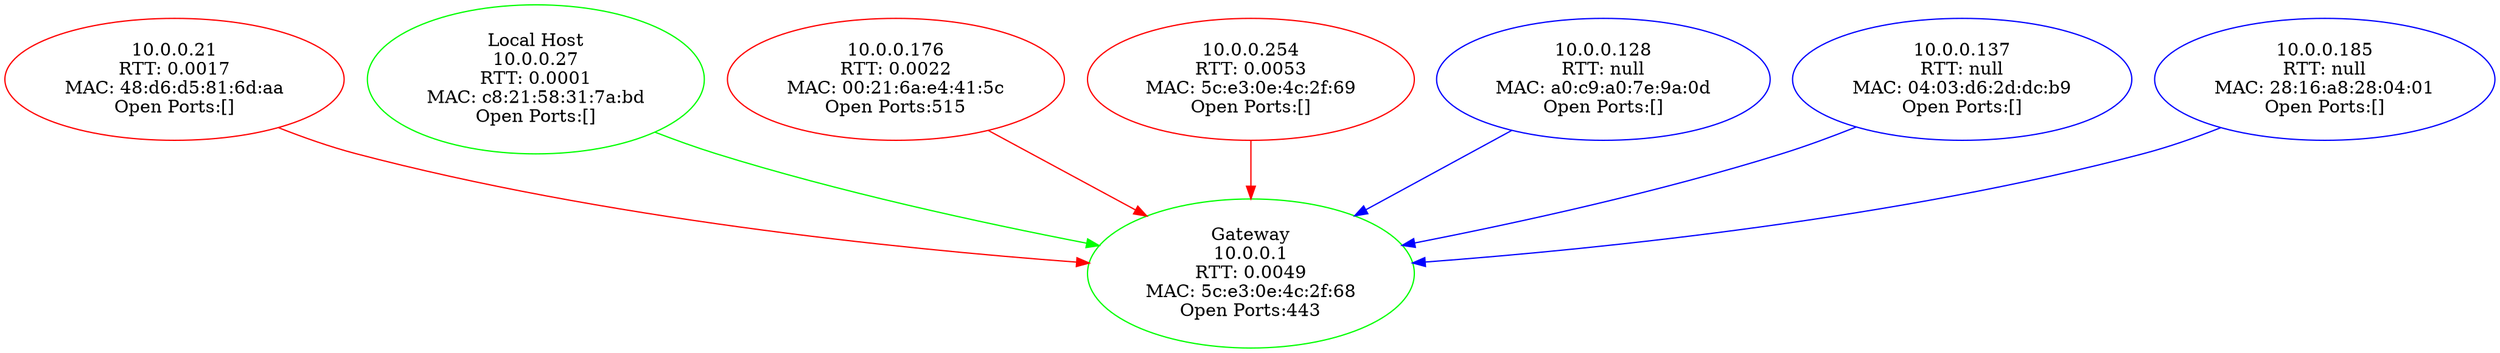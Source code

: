// LAN Visualization
digraph {
	node [color=green]
	"10.0.0.1" [label="Gateway
10.0.0.1
RTT: 0.0049
MAC: 5c:e3:0e:4c:2f:68
Open Ports:443"]
	node [color=red]
	edge [color=red]
	"10.0.0.21" [label="10.0.0.21
RTT: 0.0017
MAC: 48:d6:d5:81:6d:aa
Open Ports:[]"]
	"10.0.0.21" -> "10.0.0.1"
	node [color=red]
	edge [color=red]
	node [color=green]
	edge [color=green]
	"10.0.0.27" [label="Local Host
10.0.0.27
RTT: 0.0001
MAC: c8:21:58:31:7a:bd
Open Ports:[]"]
	"10.0.0.27" -> "10.0.0.1"
	node [color=red]
	edge [color=red]
	"10.0.0.176" [label="10.0.0.176
RTT: 0.0022
MAC: 00:21:6a:e4:41:5c
Open Ports:515"]
	"10.0.0.176" -> "10.0.0.1"
	node [color=red]
	edge [color=red]
	"10.0.0.254" [label="10.0.0.254
RTT: 0.0053
MAC: 5c:e3:0e:4c:2f:69
Open Ports:[]"]
	"10.0.0.254" -> "10.0.0.1"
	node [color=blue]
	edge [color=blue]
	"10.0.0.128" [label="10.0.0.128
RTT: null
MAC: a0:c9:a0:7e:9a:0d
Open Ports:[]"]
	"10.0.0.128" -> "10.0.0.1"
	node [color=blue]
	edge [color=blue]
	"10.0.0.137" [label="10.0.0.137
RTT: null
MAC: 04:03:d6:2d:dc:b9
Open Ports:[]"]
	"10.0.0.137" -> "10.0.0.1"
	node [color=blue]
	edge [color=blue]
	"10.0.0.185" [label="10.0.0.185
RTT: null
MAC: 28:16:a8:28:04:01
Open Ports:[]"]
	"10.0.0.185" -> "10.0.0.1"
}
